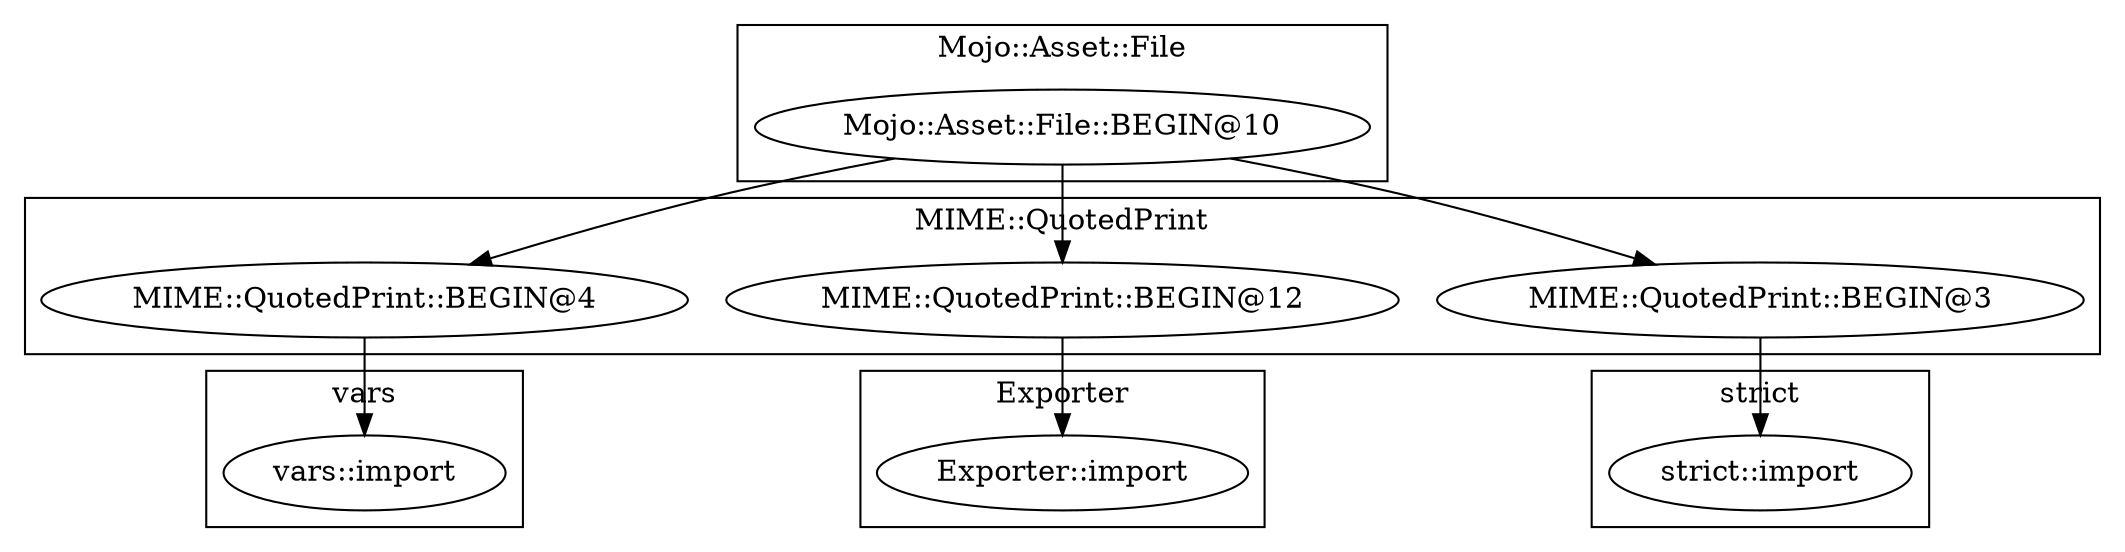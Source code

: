 digraph {
graph [overlap=false]
subgraph cluster_vars {
	label="vars";
	"vars::import";
}
subgraph cluster_strict {
	label="strict";
	"strict::import";
}
subgraph cluster_Exporter {
	label="Exporter";
	"Exporter::import";
}
subgraph cluster_MIME_QuotedPrint {
	label="MIME::QuotedPrint";
	"MIME::QuotedPrint::BEGIN@4";
	"MIME::QuotedPrint::BEGIN@12";
	"MIME::QuotedPrint::BEGIN@3";
}
subgraph cluster_Mojo_Asset_File {
	label="Mojo::Asset::File";
	"Mojo::Asset::File::BEGIN@10";
}
"MIME::QuotedPrint::BEGIN@12" -> "Exporter::import";
"Mojo::Asset::File::BEGIN@10" -> "MIME::QuotedPrint::BEGIN@12";
"Mojo::Asset::File::BEGIN@10" -> "MIME::QuotedPrint::BEGIN@3";
"Mojo::Asset::File::BEGIN@10" -> "MIME::QuotedPrint::BEGIN@4";
"MIME::QuotedPrint::BEGIN@4" -> "vars::import";
"MIME::QuotedPrint::BEGIN@3" -> "strict::import";
}
